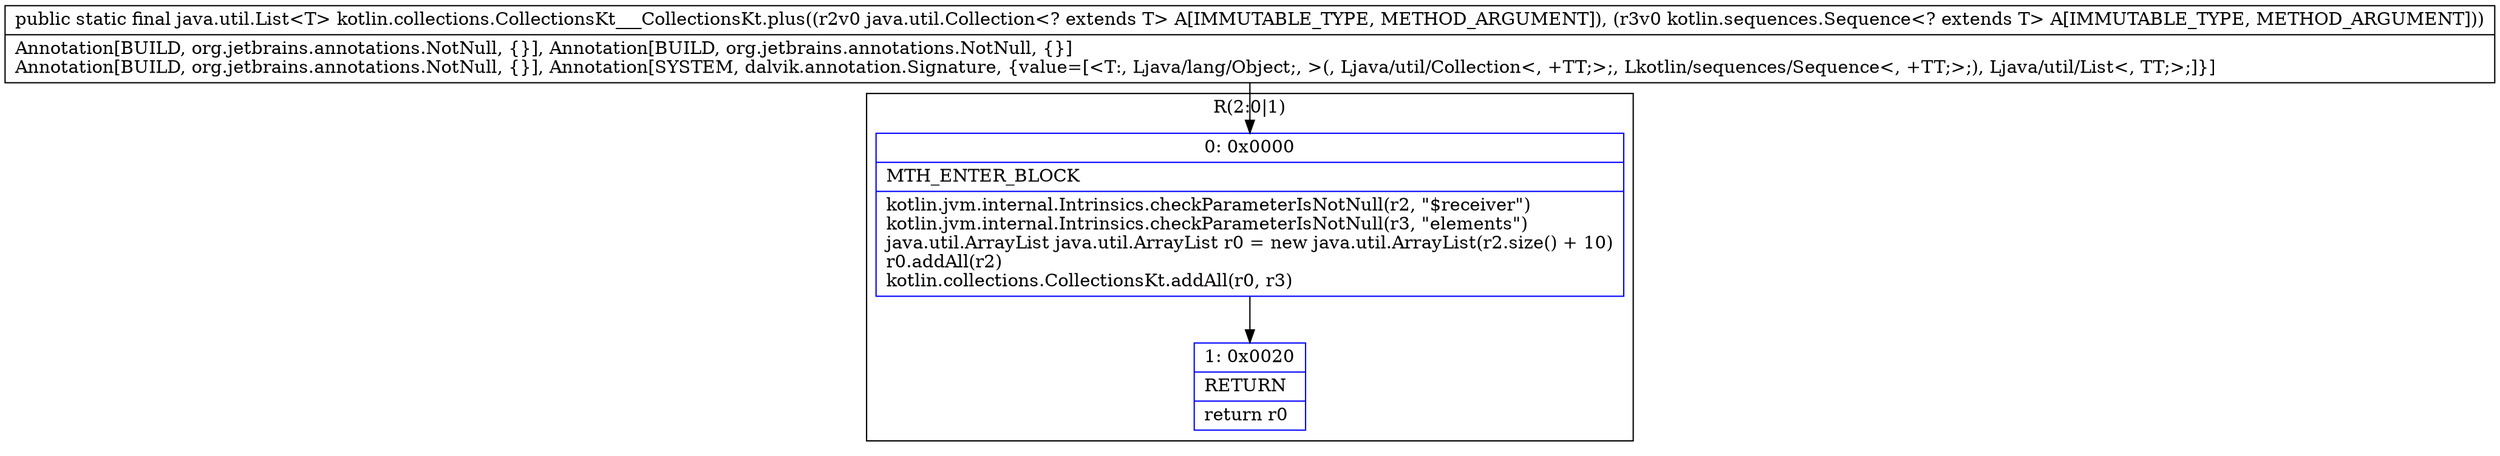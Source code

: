 digraph "CFG forkotlin.collections.CollectionsKt___CollectionsKt.plus(Ljava\/util\/Collection;Lkotlin\/sequences\/Sequence;)Ljava\/util\/List;" {
subgraph cluster_Region_1468151765 {
label = "R(2:0|1)";
node [shape=record,color=blue];
Node_0 [shape=record,label="{0\:\ 0x0000|MTH_ENTER_BLOCK\l|kotlin.jvm.internal.Intrinsics.checkParameterIsNotNull(r2, \"$receiver\")\lkotlin.jvm.internal.Intrinsics.checkParameterIsNotNull(r3, \"elements\")\ljava.util.ArrayList java.util.ArrayList r0 = new java.util.ArrayList(r2.size() + 10)\lr0.addAll(r2)\lkotlin.collections.CollectionsKt.addAll(r0, r3)\l}"];
Node_1 [shape=record,label="{1\:\ 0x0020|RETURN\l|return r0\l}"];
}
MethodNode[shape=record,label="{public static final java.util.List\<T\> kotlin.collections.CollectionsKt___CollectionsKt.plus((r2v0 java.util.Collection\<? extends T\> A[IMMUTABLE_TYPE, METHOD_ARGUMENT]), (r3v0 kotlin.sequences.Sequence\<? extends T\> A[IMMUTABLE_TYPE, METHOD_ARGUMENT]))  | Annotation[BUILD, org.jetbrains.annotations.NotNull, \{\}], Annotation[BUILD, org.jetbrains.annotations.NotNull, \{\}]\lAnnotation[BUILD, org.jetbrains.annotations.NotNull, \{\}], Annotation[SYSTEM, dalvik.annotation.Signature, \{value=[\<T:, Ljava\/lang\/Object;, \>(, Ljava\/util\/Collection\<, +TT;\>;, Lkotlin\/sequences\/Sequence\<, +TT;\>;), Ljava\/util\/List\<, TT;\>;]\}]\l}"];
MethodNode -> Node_0;
Node_0 -> Node_1;
}

